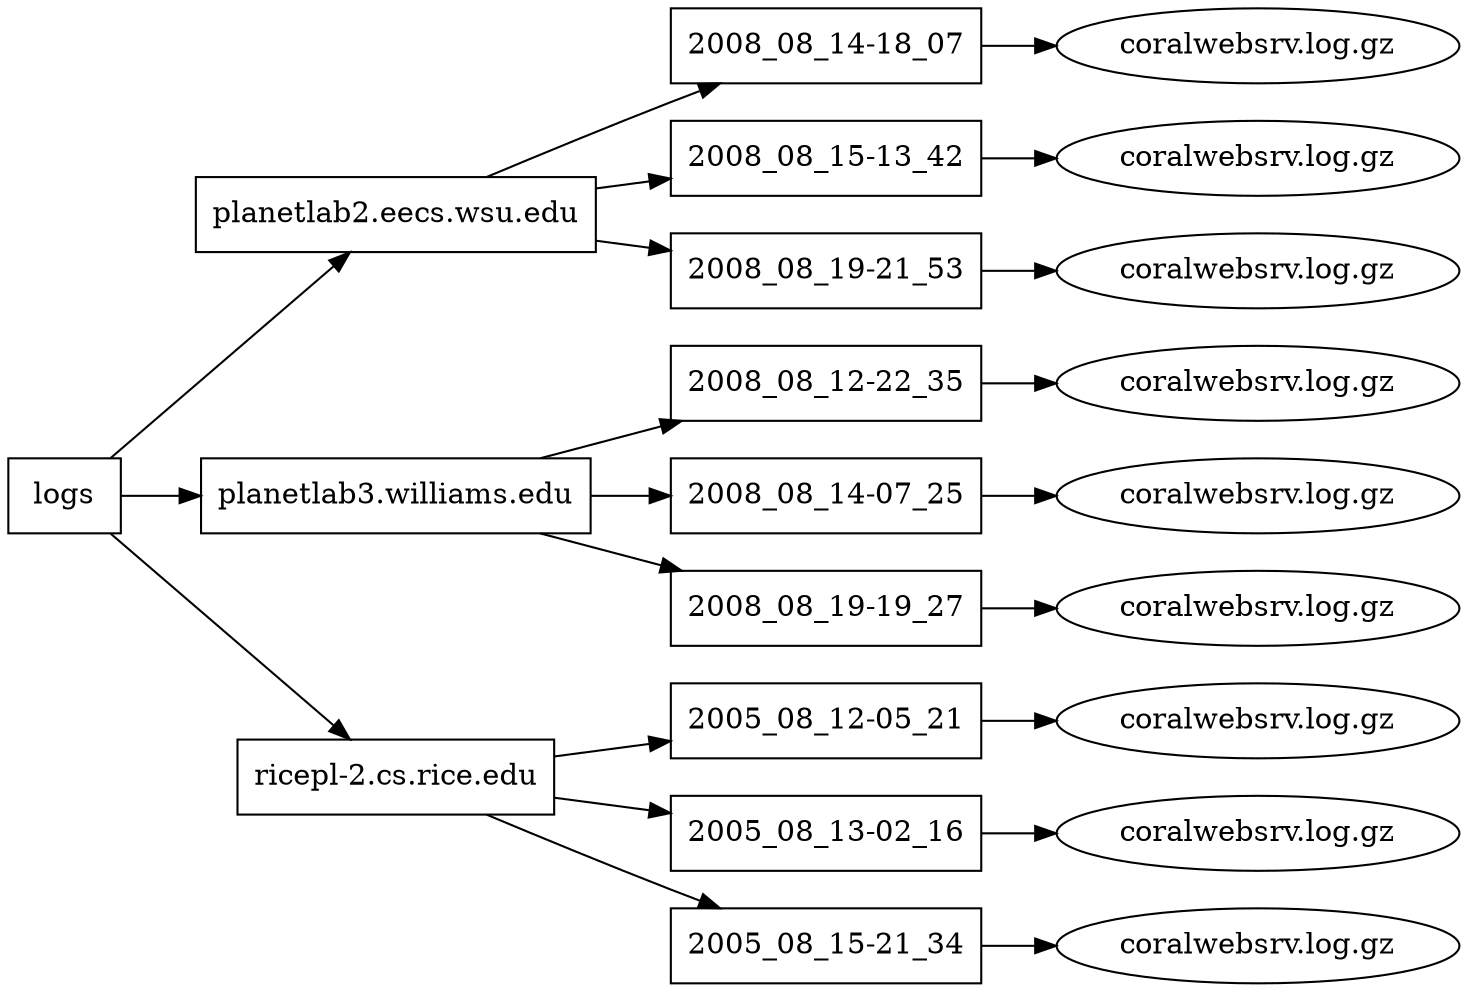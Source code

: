 digraph Coral {
  rankdir=LR;
  top -> h1;
  top -> h2;
  top -> h3; 
  h1 -> h1d1 -> l1 
  h1 -> h1d2 -> l2 
  h1 -> h1d3 -> l3 
  h2 -> h2d1 -> l4 
  h2 -> h2d2 -> l5 
  h2 -> h2d3 -> l6 
  h3 -> h3d1 -> l7 
  h3 -> h3d2 -> l8 
  h3 -> h3d3 -> l9 
  top [ shape=box, label="logs" ];
  h1 [ shape=box, label="planetlab2.eecs.wsu.edu"];
  h2 [ shape=box, label="planetlab3.williams.edu"];
  h3 [ shape=box, label="ricepl-2.cs.rice.edu"];
  h1d1 [ shape=box, label="2008_08_14-18_07" ] 
  h1d2 [ shape=box, label="2008_08_15-13_42" ]
  h1d3 [ shape=box, label="2008_08_19-21_53" ]
  h2d1 [ shape=box, label="2008_08_12-22_35" ]
  h2d2 [ shape=box, label="2008_08_14-07_25" ]
  h2d3 [ shape=box, label="2008_08_19-19_27" ]
  h3d1 [ shape=box, label="2005_08_12-05_21" ]
  h3d2 [ shape=box, label="2005_08_13-02_16" ]   
  h3d3 [ shape=box, label="2005_08_15-21_34" ]
  l1 [ label="coralwebsrv.log.gz" ];
  l2 [ label="coralwebsrv.log.gz" ];
  l3 [ label="coralwebsrv.log.gz" ];
  l4 [ label="coralwebsrv.log.gz" ];
  l5 [ label="coralwebsrv.log.gz" ];
  l6 [ label="coralwebsrv.log.gz" ];
  l7 [ label="coralwebsrv.log.gz" ];
  l8 [ label="coralwebsrv.log.gz" ];
  l9 [ label="coralwebsrv.log.gz" ];
} 



